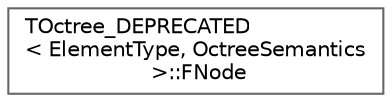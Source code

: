 digraph "Graphical Class Hierarchy"
{
 // INTERACTIVE_SVG=YES
 // LATEX_PDF_SIZE
  bgcolor="transparent";
  edge [fontname=Helvetica,fontsize=10,labelfontname=Helvetica,labelfontsize=10];
  node [fontname=Helvetica,fontsize=10,shape=box,height=0.2,width=0.4];
  rankdir="LR";
  Node0 [id="Node000000",label="TOctree_DEPRECATED\l\< ElementType, OctreeSemantics\l \>::FNode",height=0.2,width=0.4,color="grey40", fillcolor="white", style="filled",URL="$dd/ddf/classTOctree__DEPRECATED_1_1FNode.html",tooltip="A node in the octree."];
}
